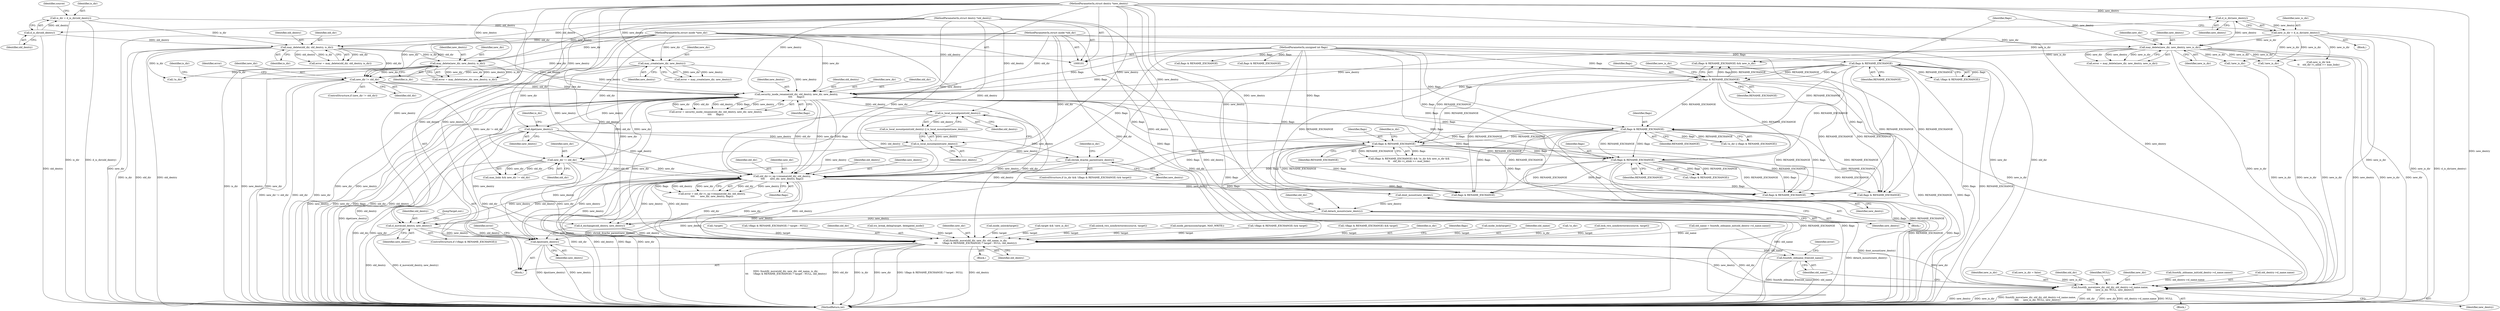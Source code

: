 digraph "1_linux_49d31c2f389acfe83417083e1208422b4091cd9e_0@pointer" {
"1000407" [label="(Call,d_move(old_dentry, new_dentry))"];
"1000362" [label="(Call,old_dir->i_op->rename(old_dir, old_dentry,\n\t\t\t\t       new_dir, new_dentry, flags))"];
"1000238" [label="(Call,security_inode_rename(old_dir, old_dentry, new_dir, new_dentry,\n\t\t\t\t      flags))"];
"1000204" [label="(Call,new_dir != old_dir)"];
"1000185" [label="(Call,may_delete(new_dir, new_dentry, new_is_dir))"];
"1000104" [label="(MethodParameterIn,struct inode *new_dir)"];
"1000169" [label="(Call,d_is_dir(new_dentry))"];
"1000105" [label="(MethodParameterIn,struct dentry *new_dentry)"];
"1000167" [label="(Call,new_is_dir = d_is_dir(new_dentry))"];
"1000162" [label="(Call,may_create(new_dir, new_dentry))"];
"1000178" [label="(Call,may_delete(new_dir, new_dentry, is_dir))"];
"1000148" [label="(Call,may_delete(old_dir, old_dentry, is_dir))"];
"1000102" [label="(MethodParameterIn,struct inode *old_dir)"];
"1000113" [label="(Call,d_is_dir(old_dentry))"];
"1000103" [label="(MethodParameterIn,struct dentry *old_dentry)"];
"1000111" [label="(Call,is_dir = d_is_dir(old_dentry))"];
"1000222" [label="(Call,flags & RENAME_EXCHANGE)"];
"1000173" [label="(Call,flags & RENAME_EXCHANGE)"];
"1000107" [label="(MethodParameterIn,unsigned int flags)"];
"1000287" [label="(Call,new_dir != old_dir)"];
"1000279" [label="(Call,is_local_mountpoint(old_dentry))"];
"1000332" [label="(Call,shrink_dcache_parent(new_dentry))"];
"1000281" [label="(Call,is_local_mountpoint(new_dentry))"];
"1000256" [label="(Call,dget(new_dentry))"];
"1000309" [label="(Call,flags & RENAME_EXCHANGE)"];
"1000262" [label="(Call,flags & RENAME_EXCHANGE)"];
"1000328" [label="(Call,flags & RENAME_EXCHANGE)"];
"1000388" [label="(Call,detach_mounts(new_dentry))"];
"1000386" [label="(Call,dont_mount(new_dentry))"];
"1000430" [label="(Call,dput(new_dentry))"];
"1000454" [label="(Call,fsnotify_move(new_dir, old_dir, old_dentry->d_name.name,\n \t\t\t\t      new_is_dir, NULL, new_dentry))"];
"1000436" [label="(Call,fsnotify_move(old_dir, new_dir, old_name, is_dir,\n \t\t\t      !(flags & RENAME_EXCHANGE) ? target : NULL, old_dentry))"];
"1000465" [label="(Call,fsnotify_oldname_free(old_name))"];
"1000157" [label="(Call,!target)"];
"1000441" [label="(Call,!(flags & RENAME_EXCHANGE) ? target : NULL)"];
"1000411" [label="(Call,d_exchange(old_dentry, new_dentry))"];
"1000448" [label="(Identifier,old_dentry)"];
"1000362" [label="(Call,old_dir->i_op->rename(old_dir, old_dentry,\n\t\t\t\t       new_dir, new_dentry, flags))"];
"1000221" [label="(Call,(flags & RENAME_EXCHANGE) && new_is_dir)"];
"1000148" [label="(Call,may_delete(old_dir, old_dentry, is_dir))"];
"1000179" [label="(Identifier,new_dir)"];
"1000239" [label="(Identifier,old_dir)"];
"1000174" [label="(Identifier,flags)"];
"1000309" [label="(Call,flags & RENAME_EXCHANGE)"];
"1000209" [label="(Identifier,is_dir)"];
"1000469" [label="(MethodReturn,int)"];
"1000103" [label="(MethodParameterIn,struct dentry *old_dentry)"];
"1000185" [label="(Call,may_delete(new_dir, new_dentry, new_is_dir))"];
"1000462" [label="(Identifier,new_is_dir)"];
"1000150" [label="(Identifier,old_dentry)"];
"1000173" [label="(Call,flags & RENAME_EXCHANGE)"];
"1000118" [label="(Identifier,source)"];
"1000404" [label="(Call,flags & RENAME_EXCHANGE)"];
"1000389" [label="(Identifier,new_dentry)"];
"1000108" [label="(Block,)"];
"1000129" [label="(Call,new_is_dir = false)"];
"1000223" [label="(Identifier,flags)"];
"1000162" [label="(Call,may_create(new_dir, new_dentry))"];
"1000402" [label="(ControlStructure,if (!(flags & RENAME_EXCHANGE)))"];
"1000456" [label="(Identifier,old_dir)"];
"1000360" [label="(Call,error = old_dir->i_op->rename(old_dir, old_dentry,\n\t\t\t\t       new_dir, new_dentry, flags))"];
"1000454" [label="(Call,fsnotify_move(new_dir, old_dir, old_dentry->d_name.name,\n \t\t\t\t      new_is_dir, NULL, new_dentry))"];
"1000465" [label="(Call,fsnotify_oldname_free(old_name))"];
"1000388" [label="(Call,detach_mounts(new_dentry))"];
"1000169" [label="(Call,d_is_dir(new_dentry))"];
"1000160" [label="(Call,error = may_create(new_dir, new_dentry))"];
"1000263" [label="(Identifier,flags)"];
"1000167" [label="(Call,new_is_dir = d_is_dir(new_dentry))"];
"1000260" [label="(Call,!is_dir)"];
"1000315" [label="(Call,new_is_dir &&\n\t\t    old_dir->i_nlink >= max_links)"];
"1000285" [label="(Call,max_links && new_dir != old_dir)"];
"1000104" [label="(MethodParameterIn,struct inode *new_dir)"];
"1000396" [label="(Identifier,old_dir)"];
"1000204" [label="(Call,new_dir != old_dir)"];
"1000262" [label="(Call,flags & RENAME_EXCHANGE)"];
"1000437" [label="(Identifier,old_dir)"];
"1000181" [label="(Identifier,is_dir)"];
"1000111" [label="(Call,is_dir = d_is_dir(old_dentry))"];
"1000261" [label="(Identifier,is_dir)"];
"1000225" [label="(Identifier,new_is_dir)"];
"1000281" [label="(Call,is_local_mountpoint(new_dentry))"];
"1000365" [label="(Identifier,new_dir)"];
"1000164" [label="(Identifier,new_dentry)"];
"1000282" [label="(Identifier,new_dentry)"];
"1000112" [label="(Identifier,is_dir)"];
"1000237" [label="(Identifier,error)"];
"1000354" [label="(Call,try_break_deleg(target, delegated_inode))"];
"1000203" [label="(ControlStructure,if (new_dir != old_dir))"];
"1000170" [label="(Identifier,new_dentry)"];
"1000205" [label="(Identifier,new_dir)"];
"1000364" [label="(Identifier,old_dentry)"];
"1000436" [label="(Call,fsnotify_move(old_dir, new_dir, old_name, is_dir,\n \t\t\t      !(flags & RENAME_EXCHANGE) ? target : NULL, old_dentry))"];
"1000256" [label="(Call,dget(new_dentry))"];
"1000236" [label="(Call,error = security_inode_rename(old_dir, old_dentry, new_dir, new_dentry,\n\t\t\t\t      flags))"];
"1000264" [label="(Identifier,RENAME_EXCHANGE)"];
"1000242" [label="(Identifier,new_dentry)"];
"1000349" [label="(Call,!new_is_dir)"];
"1000149" [label="(Identifier,old_dir)"];
"1000330" [label="(Identifier,RENAME_EXCHANGE)"];
"1000438" [label="(Identifier,new_dir)"];
"1000450" [label="(Call,flags & RENAME_EXCHANGE)"];
"1000428" [label="(Call,inode_unlock(target))"];
"1000102" [label="(MethodParameterIn,struct inode *old_dir)"];
"1000288" [label="(Identifier,new_dir)"];
"1000278" [label="(Call,is_local_mountpoint(old_dentry) || is_local_mountpoint(new_dentry))"];
"1000180" [label="(Identifier,new_dentry)"];
"1000387" [label="(Identifier,new_dentry)"];
"1000114" [label="(Identifier,old_dentry)"];
"1000347" [label="(Call,target && !new_is_dir)"];
"1000146" [label="(Call,error = may_delete(old_dir, old_dentry, is_dir))"];
"1000151" [label="(Identifier,is_dir)"];
"1000366" [label="(Identifier,new_dentry)"];
"1000113" [label="(Call,d_is_dir(old_dentry))"];
"1000422" [label="(Call,unlock_two_nondirectories(source, target))"];
"1000408" [label="(Identifier,old_dentry)"];
"1000374" [label="(Call,flags & RENAME_EXCHANGE)"];
"1000332" [label="(Call,shrink_dcache_parent(new_dentry))"];
"1000229" [label="(Call,inode_permission(target, MAY_WRITE))"];
"1000240" [label="(Identifier,old_dentry)"];
"1000243" [label="(Identifier,flags)"];
"1000431" [label="(Identifier,new_dentry)"];
"1000311" [label="(Identifier,RENAME_EXCHANGE)"];
"1000314" [label="(Identifier,is_dir)"];
"1000326" [label="(Call,!(flags & RENAME_EXCHANGE) && target)"];
"1000248" [label="(Call,old_name = fsnotify_oldname_init(old_dentry->d_name.name))"];
"1000414" [label="(JumpTarget,out:)"];
"1000163" [label="(Identifier,new_dir)"];
"1000327" [label="(Call,!(flags & RENAME_EXCHANGE))"];
"1000463" [label="(Identifier,NULL)"];
"1000259" [label="(Call,!is_dir || (flags & RENAME_EXCHANGE))"];
"1000238" [label="(Call,security_inode_rename(old_dir, old_dentry, new_dir, new_dentry,\n\t\t\t\t      flags))"];
"1000336" [label="(Identifier,is_dir)"];
"1000328" [label="(Call,flags & RENAME_EXCHANGE)"];
"1000372" [label="(Call,!(flags & RENAME_EXCHANGE) && target)"];
"1000440" [label="(Identifier,is_dir)"];
"1000434" [label="(Identifier,error)"];
"1000280" [label="(Identifier,old_dentry)"];
"1000183" [label="(Call,error = may_delete(new_dir, new_dentry, new_is_dir))"];
"1000386" [label="(Call,dont_mount(new_dentry))"];
"1000451" [label="(Identifier,flags)"];
"1000257" [label="(Identifier,new_dentry)"];
"1000299" [label="(Call,!new_is_dir)"];
"1000466" [label="(Identifier,old_name)"];
"1000323" [label="(ControlStructure,if (is_dir && !(flags & RENAME_EXCHANGE) && target))"];
"1000206" [label="(Identifier,old_dir)"];
"1000453" [label="(Block,)"];
"1000241" [label="(Identifier,new_dir)"];
"1000271" [label="(Call,inode_lock(target))"];
"1000186" [label="(Identifier,new_dir)"];
"1000166" [label="(Block,)"];
"1000333" [label="(Identifier,new_dentry)"];
"1000329" [label="(Identifier,flags)"];
"1000455" [label="(Identifier,new_dir)"];
"1000279" [label="(Call,is_local_mountpoint(old_dentry))"];
"1000443" [label="(Call,flags & RENAME_EXCHANGE)"];
"1000224" [label="(Identifier,RENAME_EXCHANGE)"];
"1000172" [label="(Call,!(flags & RENAME_EXCHANGE))"];
"1000367" [label="(Identifier,flags)"];
"1000439" [label="(Identifier,old_name)"];
"1000107" [label="(MethodParameterIn,unsigned int flags)"];
"1000178" [label="(Call,may_delete(new_dir, new_dentry, is_dir))"];
"1000289" [label="(Identifier,old_dir)"];
"1000188" [label="(Identifier,new_is_dir)"];
"1000464" [label="(Identifier,new_dentry)"];
"1000417" [label="(Call,!is_dir)"];
"1000409" [label="(Identifier,new_dentry)"];
"1000187" [label="(Identifier,new_dentry)"];
"1000287" [label="(Call,new_dir != old_dir)"];
"1000310" [label="(Identifier,flags)"];
"1000430" [label="(Call,dput(new_dentry))"];
"1000175" [label="(Identifier,RENAME_EXCHANGE)"];
"1000176" [label="(Call,error = may_delete(new_dir, new_dentry, is_dir))"];
"1000419" [label="(Call,flags & RENAME_EXCHANGE)"];
"1000363" [label="(Identifier,old_dir)"];
"1000222" [label="(Call,flags & RENAME_EXCHANGE)"];
"1000468" [label="(Identifier,error)"];
"1000168" [label="(Identifier,new_is_dir)"];
"1000378" [label="(Block,)"];
"1000435" [label="(Block,)"];
"1000250" [label="(Call,fsnotify_oldname_init(old_dentry->d_name.name))"];
"1000407" [label="(Call,d_move(old_dentry, new_dentry))"];
"1000105" [label="(MethodParameterIn,struct dentry *new_dentry)"];
"1000265" [label="(Call,lock_two_nondirectories(source, target))"];
"1000308" [label="(Call,(flags & RENAME_EXCHANGE) && !is_dir && new_is_dir &&\n\t\t    old_dir->i_nlink >= max_links)"];
"1000457" [label="(Call,old_dentry->d_name.name)"];
"1000407" -> "1000402"  [label="AST: "];
"1000407" -> "1000409"  [label="CFG: "];
"1000408" -> "1000407"  [label="AST: "];
"1000409" -> "1000407"  [label="AST: "];
"1000414" -> "1000407"  [label="CFG: "];
"1000407" -> "1000469"  [label="DDG: d_move(old_dentry, new_dentry)"];
"1000407" -> "1000469"  [label="DDG: old_dentry"];
"1000362" -> "1000407"  [label="DDG: old_dentry"];
"1000362" -> "1000407"  [label="DDG: new_dentry"];
"1000103" -> "1000407"  [label="DDG: old_dentry"];
"1000388" -> "1000407"  [label="DDG: new_dentry"];
"1000105" -> "1000407"  [label="DDG: new_dentry"];
"1000407" -> "1000430"  [label="DDG: new_dentry"];
"1000407" -> "1000436"  [label="DDG: old_dentry"];
"1000362" -> "1000360"  [label="AST: "];
"1000362" -> "1000367"  [label="CFG: "];
"1000363" -> "1000362"  [label="AST: "];
"1000364" -> "1000362"  [label="AST: "];
"1000365" -> "1000362"  [label="AST: "];
"1000366" -> "1000362"  [label="AST: "];
"1000367" -> "1000362"  [label="AST: "];
"1000360" -> "1000362"  [label="CFG: "];
"1000362" -> "1000469"  [label="DDG: new_dir"];
"1000362" -> "1000469"  [label="DDG: old_dentry"];
"1000362" -> "1000469"  [label="DDG: flags"];
"1000362" -> "1000469"  [label="DDG: old_dir"];
"1000362" -> "1000360"  [label="DDG: old_dir"];
"1000362" -> "1000360"  [label="DDG: new_dentry"];
"1000362" -> "1000360"  [label="DDG: flags"];
"1000362" -> "1000360"  [label="DDG: old_dentry"];
"1000362" -> "1000360"  [label="DDG: new_dir"];
"1000238" -> "1000362"  [label="DDG: old_dir"];
"1000238" -> "1000362"  [label="DDG: new_dir"];
"1000238" -> "1000362"  [label="DDG: flags"];
"1000287" -> "1000362"  [label="DDG: old_dir"];
"1000287" -> "1000362"  [label="DDG: new_dir"];
"1000102" -> "1000362"  [label="DDG: old_dir"];
"1000279" -> "1000362"  [label="DDG: old_dentry"];
"1000103" -> "1000362"  [label="DDG: old_dentry"];
"1000104" -> "1000362"  [label="DDG: new_dir"];
"1000332" -> "1000362"  [label="DDG: new_dentry"];
"1000281" -> "1000362"  [label="DDG: new_dentry"];
"1000256" -> "1000362"  [label="DDG: new_dentry"];
"1000105" -> "1000362"  [label="DDG: new_dentry"];
"1000309" -> "1000362"  [label="DDG: flags"];
"1000262" -> "1000362"  [label="DDG: flags"];
"1000328" -> "1000362"  [label="DDG: flags"];
"1000107" -> "1000362"  [label="DDG: flags"];
"1000362" -> "1000374"  [label="DDG: flags"];
"1000362" -> "1000386"  [label="DDG: new_dentry"];
"1000362" -> "1000411"  [label="DDG: old_dentry"];
"1000362" -> "1000411"  [label="DDG: new_dentry"];
"1000362" -> "1000419"  [label="DDG: flags"];
"1000362" -> "1000430"  [label="DDG: new_dentry"];
"1000362" -> "1000436"  [label="DDG: old_dir"];
"1000362" -> "1000436"  [label="DDG: new_dir"];
"1000362" -> "1000436"  [label="DDG: old_dentry"];
"1000362" -> "1000443"  [label="DDG: flags"];
"1000238" -> "1000236"  [label="AST: "];
"1000238" -> "1000243"  [label="CFG: "];
"1000239" -> "1000238"  [label="AST: "];
"1000240" -> "1000238"  [label="AST: "];
"1000241" -> "1000238"  [label="AST: "];
"1000242" -> "1000238"  [label="AST: "];
"1000243" -> "1000238"  [label="AST: "];
"1000236" -> "1000238"  [label="CFG: "];
"1000238" -> "1000469"  [label="DDG: old_dir"];
"1000238" -> "1000469"  [label="DDG: old_dentry"];
"1000238" -> "1000469"  [label="DDG: new_dentry"];
"1000238" -> "1000469"  [label="DDG: new_dir"];
"1000238" -> "1000469"  [label="DDG: flags"];
"1000238" -> "1000236"  [label="DDG: new_dir"];
"1000238" -> "1000236"  [label="DDG: old_dir"];
"1000238" -> "1000236"  [label="DDG: old_dentry"];
"1000238" -> "1000236"  [label="DDG: flags"];
"1000238" -> "1000236"  [label="DDG: new_dentry"];
"1000204" -> "1000238"  [label="DDG: old_dir"];
"1000204" -> "1000238"  [label="DDG: new_dir"];
"1000102" -> "1000238"  [label="DDG: old_dir"];
"1000148" -> "1000238"  [label="DDG: old_dentry"];
"1000103" -> "1000238"  [label="DDG: old_dentry"];
"1000104" -> "1000238"  [label="DDG: new_dir"];
"1000162" -> "1000238"  [label="DDG: new_dentry"];
"1000185" -> "1000238"  [label="DDG: new_dentry"];
"1000178" -> "1000238"  [label="DDG: new_dentry"];
"1000105" -> "1000238"  [label="DDG: new_dentry"];
"1000222" -> "1000238"  [label="DDG: flags"];
"1000173" -> "1000238"  [label="DDG: flags"];
"1000107" -> "1000238"  [label="DDG: flags"];
"1000238" -> "1000256"  [label="DDG: new_dentry"];
"1000238" -> "1000262"  [label="DDG: flags"];
"1000238" -> "1000279"  [label="DDG: old_dentry"];
"1000238" -> "1000287"  [label="DDG: new_dir"];
"1000238" -> "1000287"  [label="DDG: old_dir"];
"1000238" -> "1000309"  [label="DDG: flags"];
"1000238" -> "1000328"  [label="DDG: flags"];
"1000238" -> "1000419"  [label="DDG: flags"];
"1000238" -> "1000436"  [label="DDG: old_dir"];
"1000238" -> "1000436"  [label="DDG: new_dir"];
"1000238" -> "1000443"  [label="DDG: flags"];
"1000204" -> "1000203"  [label="AST: "];
"1000204" -> "1000206"  [label="CFG: "];
"1000205" -> "1000204"  [label="AST: "];
"1000206" -> "1000204"  [label="AST: "];
"1000209" -> "1000204"  [label="CFG: "];
"1000237" -> "1000204"  [label="CFG: "];
"1000204" -> "1000469"  [label="DDG: old_dir"];
"1000204" -> "1000469"  [label="DDG: new_dir"];
"1000204" -> "1000469"  [label="DDG: new_dir != old_dir"];
"1000185" -> "1000204"  [label="DDG: new_dir"];
"1000162" -> "1000204"  [label="DDG: new_dir"];
"1000178" -> "1000204"  [label="DDG: new_dir"];
"1000104" -> "1000204"  [label="DDG: new_dir"];
"1000148" -> "1000204"  [label="DDG: old_dir"];
"1000102" -> "1000204"  [label="DDG: old_dir"];
"1000204" -> "1000285"  [label="DDG: new_dir != old_dir"];
"1000185" -> "1000183"  [label="AST: "];
"1000185" -> "1000188"  [label="CFG: "];
"1000186" -> "1000185"  [label="AST: "];
"1000187" -> "1000185"  [label="AST: "];
"1000188" -> "1000185"  [label="AST: "];
"1000183" -> "1000185"  [label="CFG: "];
"1000185" -> "1000469"  [label="DDG: new_is_dir"];
"1000185" -> "1000469"  [label="DDG: new_dir"];
"1000185" -> "1000469"  [label="DDG: new_dentry"];
"1000185" -> "1000183"  [label="DDG: new_dir"];
"1000185" -> "1000183"  [label="DDG: new_dentry"];
"1000185" -> "1000183"  [label="DDG: new_is_dir"];
"1000104" -> "1000185"  [label="DDG: new_dir"];
"1000169" -> "1000185"  [label="DDG: new_dentry"];
"1000105" -> "1000185"  [label="DDG: new_dentry"];
"1000167" -> "1000185"  [label="DDG: new_is_dir"];
"1000185" -> "1000221"  [label="DDG: new_is_dir"];
"1000185" -> "1000299"  [label="DDG: new_is_dir"];
"1000185" -> "1000315"  [label="DDG: new_is_dir"];
"1000185" -> "1000349"  [label="DDG: new_is_dir"];
"1000185" -> "1000454"  [label="DDG: new_is_dir"];
"1000104" -> "1000101"  [label="AST: "];
"1000104" -> "1000469"  [label="DDG: new_dir"];
"1000104" -> "1000162"  [label="DDG: new_dir"];
"1000104" -> "1000178"  [label="DDG: new_dir"];
"1000104" -> "1000287"  [label="DDG: new_dir"];
"1000104" -> "1000436"  [label="DDG: new_dir"];
"1000104" -> "1000454"  [label="DDG: new_dir"];
"1000169" -> "1000167"  [label="AST: "];
"1000169" -> "1000170"  [label="CFG: "];
"1000170" -> "1000169"  [label="AST: "];
"1000167" -> "1000169"  [label="CFG: "];
"1000169" -> "1000167"  [label="DDG: new_dentry"];
"1000105" -> "1000169"  [label="DDG: new_dentry"];
"1000169" -> "1000178"  [label="DDG: new_dentry"];
"1000105" -> "1000101"  [label="AST: "];
"1000105" -> "1000469"  [label="DDG: new_dentry"];
"1000105" -> "1000162"  [label="DDG: new_dentry"];
"1000105" -> "1000178"  [label="DDG: new_dentry"];
"1000105" -> "1000256"  [label="DDG: new_dentry"];
"1000105" -> "1000281"  [label="DDG: new_dentry"];
"1000105" -> "1000332"  [label="DDG: new_dentry"];
"1000105" -> "1000386"  [label="DDG: new_dentry"];
"1000105" -> "1000388"  [label="DDG: new_dentry"];
"1000105" -> "1000411"  [label="DDG: new_dentry"];
"1000105" -> "1000430"  [label="DDG: new_dentry"];
"1000105" -> "1000454"  [label="DDG: new_dentry"];
"1000167" -> "1000166"  [label="AST: "];
"1000168" -> "1000167"  [label="AST: "];
"1000174" -> "1000167"  [label="CFG: "];
"1000167" -> "1000469"  [label="DDG: new_is_dir"];
"1000167" -> "1000469"  [label="DDG: d_is_dir(new_dentry)"];
"1000167" -> "1000221"  [label="DDG: new_is_dir"];
"1000167" -> "1000299"  [label="DDG: new_is_dir"];
"1000167" -> "1000315"  [label="DDG: new_is_dir"];
"1000167" -> "1000349"  [label="DDG: new_is_dir"];
"1000167" -> "1000454"  [label="DDG: new_is_dir"];
"1000162" -> "1000160"  [label="AST: "];
"1000162" -> "1000164"  [label="CFG: "];
"1000163" -> "1000162"  [label="AST: "];
"1000164" -> "1000162"  [label="AST: "];
"1000160" -> "1000162"  [label="CFG: "];
"1000162" -> "1000469"  [label="DDG: new_dentry"];
"1000162" -> "1000469"  [label="DDG: new_dir"];
"1000162" -> "1000160"  [label="DDG: new_dir"];
"1000162" -> "1000160"  [label="DDG: new_dentry"];
"1000178" -> "1000176"  [label="AST: "];
"1000178" -> "1000181"  [label="CFG: "];
"1000179" -> "1000178"  [label="AST: "];
"1000180" -> "1000178"  [label="AST: "];
"1000181" -> "1000178"  [label="AST: "];
"1000176" -> "1000178"  [label="CFG: "];
"1000178" -> "1000469"  [label="DDG: new_dir"];
"1000178" -> "1000469"  [label="DDG: is_dir"];
"1000178" -> "1000469"  [label="DDG: new_dentry"];
"1000178" -> "1000176"  [label="DDG: new_dir"];
"1000178" -> "1000176"  [label="DDG: new_dentry"];
"1000178" -> "1000176"  [label="DDG: is_dir"];
"1000148" -> "1000178"  [label="DDG: is_dir"];
"1000178" -> "1000260"  [label="DDG: is_dir"];
"1000148" -> "1000146"  [label="AST: "];
"1000148" -> "1000151"  [label="CFG: "];
"1000149" -> "1000148"  [label="AST: "];
"1000150" -> "1000148"  [label="AST: "];
"1000151" -> "1000148"  [label="AST: "];
"1000146" -> "1000148"  [label="CFG: "];
"1000148" -> "1000469"  [label="DDG: is_dir"];
"1000148" -> "1000469"  [label="DDG: old_dir"];
"1000148" -> "1000469"  [label="DDG: old_dentry"];
"1000148" -> "1000146"  [label="DDG: old_dir"];
"1000148" -> "1000146"  [label="DDG: old_dentry"];
"1000148" -> "1000146"  [label="DDG: is_dir"];
"1000102" -> "1000148"  [label="DDG: old_dir"];
"1000113" -> "1000148"  [label="DDG: old_dentry"];
"1000103" -> "1000148"  [label="DDG: old_dentry"];
"1000111" -> "1000148"  [label="DDG: is_dir"];
"1000148" -> "1000260"  [label="DDG: is_dir"];
"1000102" -> "1000101"  [label="AST: "];
"1000102" -> "1000469"  [label="DDG: old_dir"];
"1000102" -> "1000287"  [label="DDG: old_dir"];
"1000102" -> "1000436"  [label="DDG: old_dir"];
"1000102" -> "1000454"  [label="DDG: old_dir"];
"1000113" -> "1000111"  [label="AST: "];
"1000113" -> "1000114"  [label="CFG: "];
"1000114" -> "1000113"  [label="AST: "];
"1000111" -> "1000113"  [label="CFG: "];
"1000113" -> "1000469"  [label="DDG: old_dentry"];
"1000113" -> "1000111"  [label="DDG: old_dentry"];
"1000103" -> "1000113"  [label="DDG: old_dentry"];
"1000103" -> "1000101"  [label="AST: "];
"1000103" -> "1000469"  [label="DDG: old_dentry"];
"1000103" -> "1000279"  [label="DDG: old_dentry"];
"1000103" -> "1000411"  [label="DDG: old_dentry"];
"1000103" -> "1000436"  [label="DDG: old_dentry"];
"1000111" -> "1000108"  [label="AST: "];
"1000112" -> "1000111"  [label="AST: "];
"1000118" -> "1000111"  [label="CFG: "];
"1000111" -> "1000469"  [label="DDG: is_dir"];
"1000111" -> "1000469"  [label="DDG: d_is_dir(old_dentry)"];
"1000222" -> "1000221"  [label="AST: "];
"1000222" -> "1000224"  [label="CFG: "];
"1000223" -> "1000222"  [label="AST: "];
"1000224" -> "1000222"  [label="AST: "];
"1000225" -> "1000222"  [label="CFG: "];
"1000221" -> "1000222"  [label="CFG: "];
"1000222" -> "1000469"  [label="DDG: flags"];
"1000222" -> "1000469"  [label="DDG: RENAME_EXCHANGE"];
"1000222" -> "1000221"  [label="DDG: flags"];
"1000222" -> "1000221"  [label="DDG: RENAME_EXCHANGE"];
"1000173" -> "1000222"  [label="DDG: flags"];
"1000173" -> "1000222"  [label="DDG: RENAME_EXCHANGE"];
"1000107" -> "1000222"  [label="DDG: flags"];
"1000222" -> "1000262"  [label="DDG: RENAME_EXCHANGE"];
"1000222" -> "1000309"  [label="DDG: RENAME_EXCHANGE"];
"1000222" -> "1000328"  [label="DDG: RENAME_EXCHANGE"];
"1000222" -> "1000374"  [label="DDG: RENAME_EXCHANGE"];
"1000222" -> "1000419"  [label="DDG: RENAME_EXCHANGE"];
"1000222" -> "1000443"  [label="DDG: RENAME_EXCHANGE"];
"1000173" -> "1000172"  [label="AST: "];
"1000173" -> "1000175"  [label="CFG: "];
"1000174" -> "1000173"  [label="AST: "];
"1000175" -> "1000173"  [label="AST: "];
"1000172" -> "1000173"  [label="CFG: "];
"1000173" -> "1000469"  [label="DDG: flags"];
"1000173" -> "1000469"  [label="DDG: RENAME_EXCHANGE"];
"1000173" -> "1000172"  [label="DDG: flags"];
"1000173" -> "1000172"  [label="DDG: RENAME_EXCHANGE"];
"1000107" -> "1000173"  [label="DDG: flags"];
"1000173" -> "1000262"  [label="DDG: RENAME_EXCHANGE"];
"1000173" -> "1000309"  [label="DDG: RENAME_EXCHANGE"];
"1000173" -> "1000328"  [label="DDG: RENAME_EXCHANGE"];
"1000173" -> "1000374"  [label="DDG: RENAME_EXCHANGE"];
"1000173" -> "1000419"  [label="DDG: RENAME_EXCHANGE"];
"1000173" -> "1000443"  [label="DDG: RENAME_EXCHANGE"];
"1000107" -> "1000101"  [label="AST: "];
"1000107" -> "1000469"  [label="DDG: flags"];
"1000107" -> "1000262"  [label="DDG: flags"];
"1000107" -> "1000309"  [label="DDG: flags"];
"1000107" -> "1000328"  [label="DDG: flags"];
"1000107" -> "1000374"  [label="DDG: flags"];
"1000107" -> "1000404"  [label="DDG: flags"];
"1000107" -> "1000419"  [label="DDG: flags"];
"1000107" -> "1000443"  [label="DDG: flags"];
"1000107" -> "1000450"  [label="DDG: flags"];
"1000287" -> "1000285"  [label="AST: "];
"1000287" -> "1000289"  [label="CFG: "];
"1000288" -> "1000287"  [label="AST: "];
"1000289" -> "1000287"  [label="AST: "];
"1000285" -> "1000287"  [label="CFG: "];
"1000287" -> "1000469"  [label="DDG: old_dir"];
"1000287" -> "1000469"  [label="DDG: new_dir"];
"1000287" -> "1000285"  [label="DDG: new_dir"];
"1000287" -> "1000285"  [label="DDG: old_dir"];
"1000287" -> "1000436"  [label="DDG: old_dir"];
"1000287" -> "1000436"  [label="DDG: new_dir"];
"1000279" -> "1000278"  [label="AST: "];
"1000279" -> "1000280"  [label="CFG: "];
"1000280" -> "1000279"  [label="AST: "];
"1000282" -> "1000279"  [label="CFG: "];
"1000278" -> "1000279"  [label="CFG: "];
"1000279" -> "1000469"  [label="DDG: old_dentry"];
"1000279" -> "1000278"  [label="DDG: old_dentry"];
"1000279" -> "1000436"  [label="DDG: old_dentry"];
"1000332" -> "1000323"  [label="AST: "];
"1000332" -> "1000333"  [label="CFG: "];
"1000333" -> "1000332"  [label="AST: "];
"1000336" -> "1000332"  [label="CFG: "];
"1000332" -> "1000469"  [label="DDG: shrink_dcache_parent(new_dentry)"];
"1000281" -> "1000332"  [label="DDG: new_dentry"];
"1000256" -> "1000332"  [label="DDG: new_dentry"];
"1000332" -> "1000430"  [label="DDG: new_dentry"];
"1000281" -> "1000278"  [label="AST: "];
"1000281" -> "1000282"  [label="CFG: "];
"1000282" -> "1000281"  [label="AST: "];
"1000278" -> "1000281"  [label="CFG: "];
"1000281" -> "1000278"  [label="DDG: new_dentry"];
"1000256" -> "1000281"  [label="DDG: new_dentry"];
"1000281" -> "1000430"  [label="DDG: new_dentry"];
"1000256" -> "1000108"  [label="AST: "];
"1000256" -> "1000257"  [label="CFG: "];
"1000257" -> "1000256"  [label="AST: "];
"1000261" -> "1000256"  [label="CFG: "];
"1000256" -> "1000469"  [label="DDG: dget(new_dentry)"];
"1000256" -> "1000430"  [label="DDG: new_dentry"];
"1000309" -> "1000308"  [label="AST: "];
"1000309" -> "1000311"  [label="CFG: "];
"1000310" -> "1000309"  [label="AST: "];
"1000311" -> "1000309"  [label="AST: "];
"1000314" -> "1000309"  [label="CFG: "];
"1000308" -> "1000309"  [label="CFG: "];
"1000309" -> "1000469"  [label="DDG: flags"];
"1000309" -> "1000469"  [label="DDG: RENAME_EXCHANGE"];
"1000309" -> "1000308"  [label="DDG: flags"];
"1000309" -> "1000308"  [label="DDG: RENAME_EXCHANGE"];
"1000262" -> "1000309"  [label="DDG: flags"];
"1000262" -> "1000309"  [label="DDG: RENAME_EXCHANGE"];
"1000309" -> "1000328"  [label="DDG: flags"];
"1000309" -> "1000328"  [label="DDG: RENAME_EXCHANGE"];
"1000309" -> "1000374"  [label="DDG: RENAME_EXCHANGE"];
"1000309" -> "1000419"  [label="DDG: flags"];
"1000309" -> "1000419"  [label="DDG: RENAME_EXCHANGE"];
"1000309" -> "1000443"  [label="DDG: flags"];
"1000309" -> "1000443"  [label="DDG: RENAME_EXCHANGE"];
"1000262" -> "1000259"  [label="AST: "];
"1000262" -> "1000264"  [label="CFG: "];
"1000263" -> "1000262"  [label="AST: "];
"1000264" -> "1000262"  [label="AST: "];
"1000259" -> "1000262"  [label="CFG: "];
"1000262" -> "1000469"  [label="DDG: RENAME_EXCHANGE"];
"1000262" -> "1000469"  [label="DDG: flags"];
"1000262" -> "1000259"  [label="DDG: flags"];
"1000262" -> "1000259"  [label="DDG: RENAME_EXCHANGE"];
"1000262" -> "1000328"  [label="DDG: flags"];
"1000262" -> "1000328"  [label="DDG: RENAME_EXCHANGE"];
"1000262" -> "1000374"  [label="DDG: RENAME_EXCHANGE"];
"1000262" -> "1000419"  [label="DDG: flags"];
"1000262" -> "1000419"  [label="DDG: RENAME_EXCHANGE"];
"1000262" -> "1000443"  [label="DDG: flags"];
"1000262" -> "1000443"  [label="DDG: RENAME_EXCHANGE"];
"1000328" -> "1000327"  [label="AST: "];
"1000328" -> "1000330"  [label="CFG: "];
"1000329" -> "1000328"  [label="AST: "];
"1000330" -> "1000328"  [label="AST: "];
"1000327" -> "1000328"  [label="CFG: "];
"1000328" -> "1000469"  [label="DDG: flags"];
"1000328" -> "1000469"  [label="DDG: RENAME_EXCHANGE"];
"1000328" -> "1000327"  [label="DDG: flags"];
"1000328" -> "1000327"  [label="DDG: RENAME_EXCHANGE"];
"1000328" -> "1000374"  [label="DDG: RENAME_EXCHANGE"];
"1000328" -> "1000419"  [label="DDG: flags"];
"1000328" -> "1000419"  [label="DDG: RENAME_EXCHANGE"];
"1000328" -> "1000443"  [label="DDG: flags"];
"1000328" -> "1000443"  [label="DDG: RENAME_EXCHANGE"];
"1000388" -> "1000378"  [label="AST: "];
"1000388" -> "1000389"  [label="CFG: "];
"1000389" -> "1000388"  [label="AST: "];
"1000396" -> "1000388"  [label="CFG: "];
"1000388" -> "1000469"  [label="DDG: detach_mounts(new_dentry)"];
"1000386" -> "1000388"  [label="DDG: new_dentry"];
"1000388" -> "1000411"  [label="DDG: new_dentry"];
"1000388" -> "1000430"  [label="DDG: new_dentry"];
"1000386" -> "1000378"  [label="AST: "];
"1000386" -> "1000387"  [label="CFG: "];
"1000387" -> "1000386"  [label="AST: "];
"1000389" -> "1000386"  [label="CFG: "];
"1000386" -> "1000469"  [label="DDG: dont_mount(new_dentry)"];
"1000430" -> "1000108"  [label="AST: "];
"1000430" -> "1000431"  [label="CFG: "];
"1000431" -> "1000430"  [label="AST: "];
"1000434" -> "1000430"  [label="CFG: "];
"1000430" -> "1000469"  [label="DDG: new_dentry"];
"1000430" -> "1000469"  [label="DDG: dput(new_dentry)"];
"1000411" -> "1000430"  [label="DDG: new_dentry"];
"1000430" -> "1000454"  [label="DDG: new_dentry"];
"1000454" -> "1000453"  [label="AST: "];
"1000454" -> "1000464"  [label="CFG: "];
"1000455" -> "1000454"  [label="AST: "];
"1000456" -> "1000454"  [label="AST: "];
"1000457" -> "1000454"  [label="AST: "];
"1000462" -> "1000454"  [label="AST: "];
"1000463" -> "1000454"  [label="AST: "];
"1000464" -> "1000454"  [label="AST: "];
"1000466" -> "1000454"  [label="CFG: "];
"1000454" -> "1000469"  [label="DDG: new_dir"];
"1000454" -> "1000469"  [label="DDG: old_dentry->d_name.name"];
"1000454" -> "1000469"  [label="DDG: NULL"];
"1000454" -> "1000469"  [label="DDG: new_dentry"];
"1000454" -> "1000469"  [label="DDG: new_is_dir"];
"1000454" -> "1000469"  [label="DDG: fsnotify_move(new_dir, old_dir, old_dentry->d_name.name,\n \t\t\t\t      new_is_dir, NULL, new_dentry)"];
"1000454" -> "1000469"  [label="DDG: old_dir"];
"1000436" -> "1000454"  [label="DDG: new_dir"];
"1000436" -> "1000454"  [label="DDG: old_dir"];
"1000250" -> "1000454"  [label="DDG: old_dentry->d_name.name"];
"1000221" -> "1000454"  [label="DDG: new_is_dir"];
"1000315" -> "1000454"  [label="DDG: new_is_dir"];
"1000129" -> "1000454"  [label="DDG: new_is_dir"];
"1000299" -> "1000454"  [label="DDG: new_is_dir"];
"1000349" -> "1000454"  [label="DDG: new_is_dir"];
"1000436" -> "1000435"  [label="AST: "];
"1000436" -> "1000448"  [label="CFG: "];
"1000437" -> "1000436"  [label="AST: "];
"1000438" -> "1000436"  [label="AST: "];
"1000439" -> "1000436"  [label="AST: "];
"1000440" -> "1000436"  [label="AST: "];
"1000441" -> "1000436"  [label="AST: "];
"1000448" -> "1000436"  [label="AST: "];
"1000451" -> "1000436"  [label="CFG: "];
"1000436" -> "1000469"  [label="DDG: fsnotify_move(old_dir, new_dir, old_name, is_dir,\n \t\t\t      !(flags & RENAME_EXCHANGE) ? target : NULL, old_dentry)"];
"1000436" -> "1000469"  [label="DDG: old_dir"];
"1000436" -> "1000469"  [label="DDG: is_dir"];
"1000436" -> "1000469"  [label="DDG: new_dir"];
"1000436" -> "1000469"  [label="DDG: !(flags & RENAME_EXCHANGE) ? target : NULL"];
"1000436" -> "1000469"  [label="DDG: old_dentry"];
"1000248" -> "1000436"  [label="DDG: old_name"];
"1000417" -> "1000436"  [label="DDG: is_dir"];
"1000326" -> "1000436"  [label="DDG: target"];
"1000372" -> "1000436"  [label="DDG: target"];
"1000422" -> "1000436"  [label="DDG: target"];
"1000229" -> "1000436"  [label="DDG: target"];
"1000271" -> "1000436"  [label="DDG: target"];
"1000157" -> "1000436"  [label="DDG: target"];
"1000347" -> "1000436"  [label="DDG: target"];
"1000265" -> "1000436"  [label="DDG: target"];
"1000354" -> "1000436"  [label="DDG: target"];
"1000428" -> "1000436"  [label="DDG: target"];
"1000411" -> "1000436"  [label="DDG: old_dentry"];
"1000436" -> "1000465"  [label="DDG: old_name"];
"1000465" -> "1000108"  [label="AST: "];
"1000465" -> "1000466"  [label="CFG: "];
"1000466" -> "1000465"  [label="AST: "];
"1000468" -> "1000465"  [label="CFG: "];
"1000465" -> "1000469"  [label="DDG: fsnotify_oldname_free(old_name)"];
"1000465" -> "1000469"  [label="DDG: old_name"];
"1000248" -> "1000465"  [label="DDG: old_name"];
}

